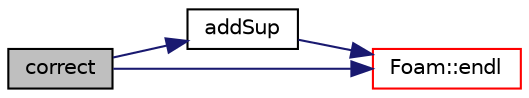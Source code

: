 digraph "correct"
{
  bgcolor="transparent";
  edge [fontname="Helvetica",fontsize="10",labelfontname="Helvetica",labelfontsize="10"];
  node [fontname="Helvetica",fontsize="10",shape=record];
  rankdir="LR";
  Node372 [label="correct",height=0.2,width=0.4,color="black", fillcolor="grey75", style="filled", fontcolor="black"];
  Node372 -> Node373 [color="midnightblue",fontsize="10",style="solid",fontname="Helvetica"];
  Node373 [label="addSup",height=0.2,width=0.4,color="black",URL="$a24661.html#a40271c07cd7d578a6054aa199cdf124e",tooltip="Explicit and implicit matrix contributions. "];
  Node373 -> Node374 [color="midnightblue",fontsize="10",style="solid",fontname="Helvetica"];
  Node374 [label="Foam::endl",height=0.2,width=0.4,color="red",URL="$a21851.html#a2db8fe02a0d3909e9351bb4275b23ce4",tooltip="Add newline and flush stream. "];
  Node372 -> Node374 [color="midnightblue",fontsize="10",style="solid",fontname="Helvetica"];
}
